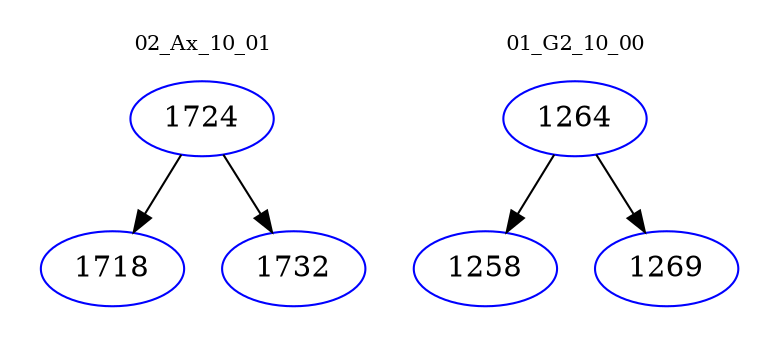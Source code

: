 digraph{
subgraph cluster_0 {
color = white
label = "02_Ax_10_01";
fontsize=10;
T0_1724 [label="1724", color="blue"]
T0_1724 -> T0_1718 [color="black"]
T0_1718 [label="1718", color="blue"]
T0_1724 -> T0_1732 [color="black"]
T0_1732 [label="1732", color="blue"]
}
subgraph cluster_1 {
color = white
label = "01_G2_10_00";
fontsize=10;
T1_1264 [label="1264", color="blue"]
T1_1264 -> T1_1258 [color="black"]
T1_1258 [label="1258", color="blue"]
T1_1264 -> T1_1269 [color="black"]
T1_1269 [label="1269", color="blue"]
}
}
